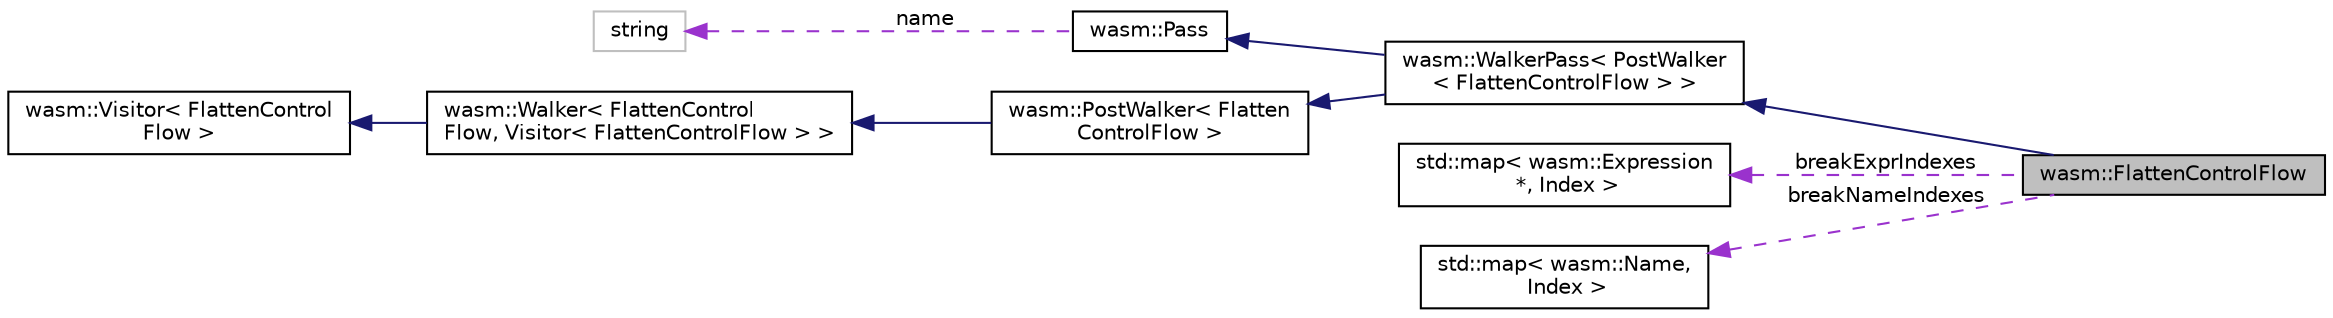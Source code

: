 digraph "wasm::FlattenControlFlow"
{
  edge [fontname="Helvetica",fontsize="10",labelfontname="Helvetica",labelfontsize="10"];
  node [fontname="Helvetica",fontsize="10",shape=record];
  rankdir="LR";
  Node6 [label="wasm::FlattenControlFlow",height=0.2,width=0.4,color="black", fillcolor="grey75", style="filled", fontcolor="black"];
  Node7 -> Node6 [dir="back",color="midnightblue",fontsize="10",style="solid"];
  Node7 [label="wasm::WalkerPass\< PostWalker\l\< FlattenControlFlow \> \>",height=0.2,width=0.4,color="black", fillcolor="white", style="filled",URL="$classwasm_1_1_walker_pass.html"];
  Node8 -> Node7 [dir="back",color="midnightblue",fontsize="10",style="solid"];
  Node8 [label="wasm::Pass",height=0.2,width=0.4,color="black", fillcolor="white", style="filled",URL="$classwasm_1_1_pass.html"];
  Node9 -> Node8 [dir="back",color="darkorchid3",fontsize="10",style="dashed",label=" name" ];
  Node9 [label="string",height=0.2,width=0.4,color="grey75", fillcolor="white", style="filled"];
  Node10 -> Node7 [dir="back",color="midnightblue",fontsize="10",style="solid"];
  Node10 [label="wasm::PostWalker\< Flatten\lControlFlow \>",height=0.2,width=0.4,color="black", fillcolor="white", style="filled",URL="$structwasm_1_1_post_walker.html"];
  Node11 -> Node10 [dir="back",color="midnightblue",fontsize="10",style="solid"];
  Node11 [label="wasm::Walker\< FlattenControl\lFlow, Visitor\< FlattenControlFlow \> \>",height=0.2,width=0.4,color="black", fillcolor="white", style="filled",URL="$structwasm_1_1_walker.html"];
  Node12 -> Node11 [dir="back",color="midnightblue",fontsize="10",style="solid"];
  Node12 [label="wasm::Visitor\< FlattenControl\lFlow \>",height=0.2,width=0.4,color="black", fillcolor="white", style="filled",URL="$structwasm_1_1_visitor.html"];
  Node13 -> Node6 [dir="back",color="darkorchid3",fontsize="10",style="dashed",label=" breakExprIndexes" ];
  Node13 [label="std::map\< wasm::Expression\l *, Index \>",height=0.2,width=0.4,color="black", fillcolor="white", style="filled",URL="$classstd_1_1map.html"];
  Node14 -> Node6 [dir="back",color="darkorchid3",fontsize="10",style="dashed",label=" breakNameIndexes" ];
  Node14 [label="std::map\< wasm::Name,\l Index \>",height=0.2,width=0.4,color="black", fillcolor="white", style="filled",URL="$classstd_1_1map.html"];
}
